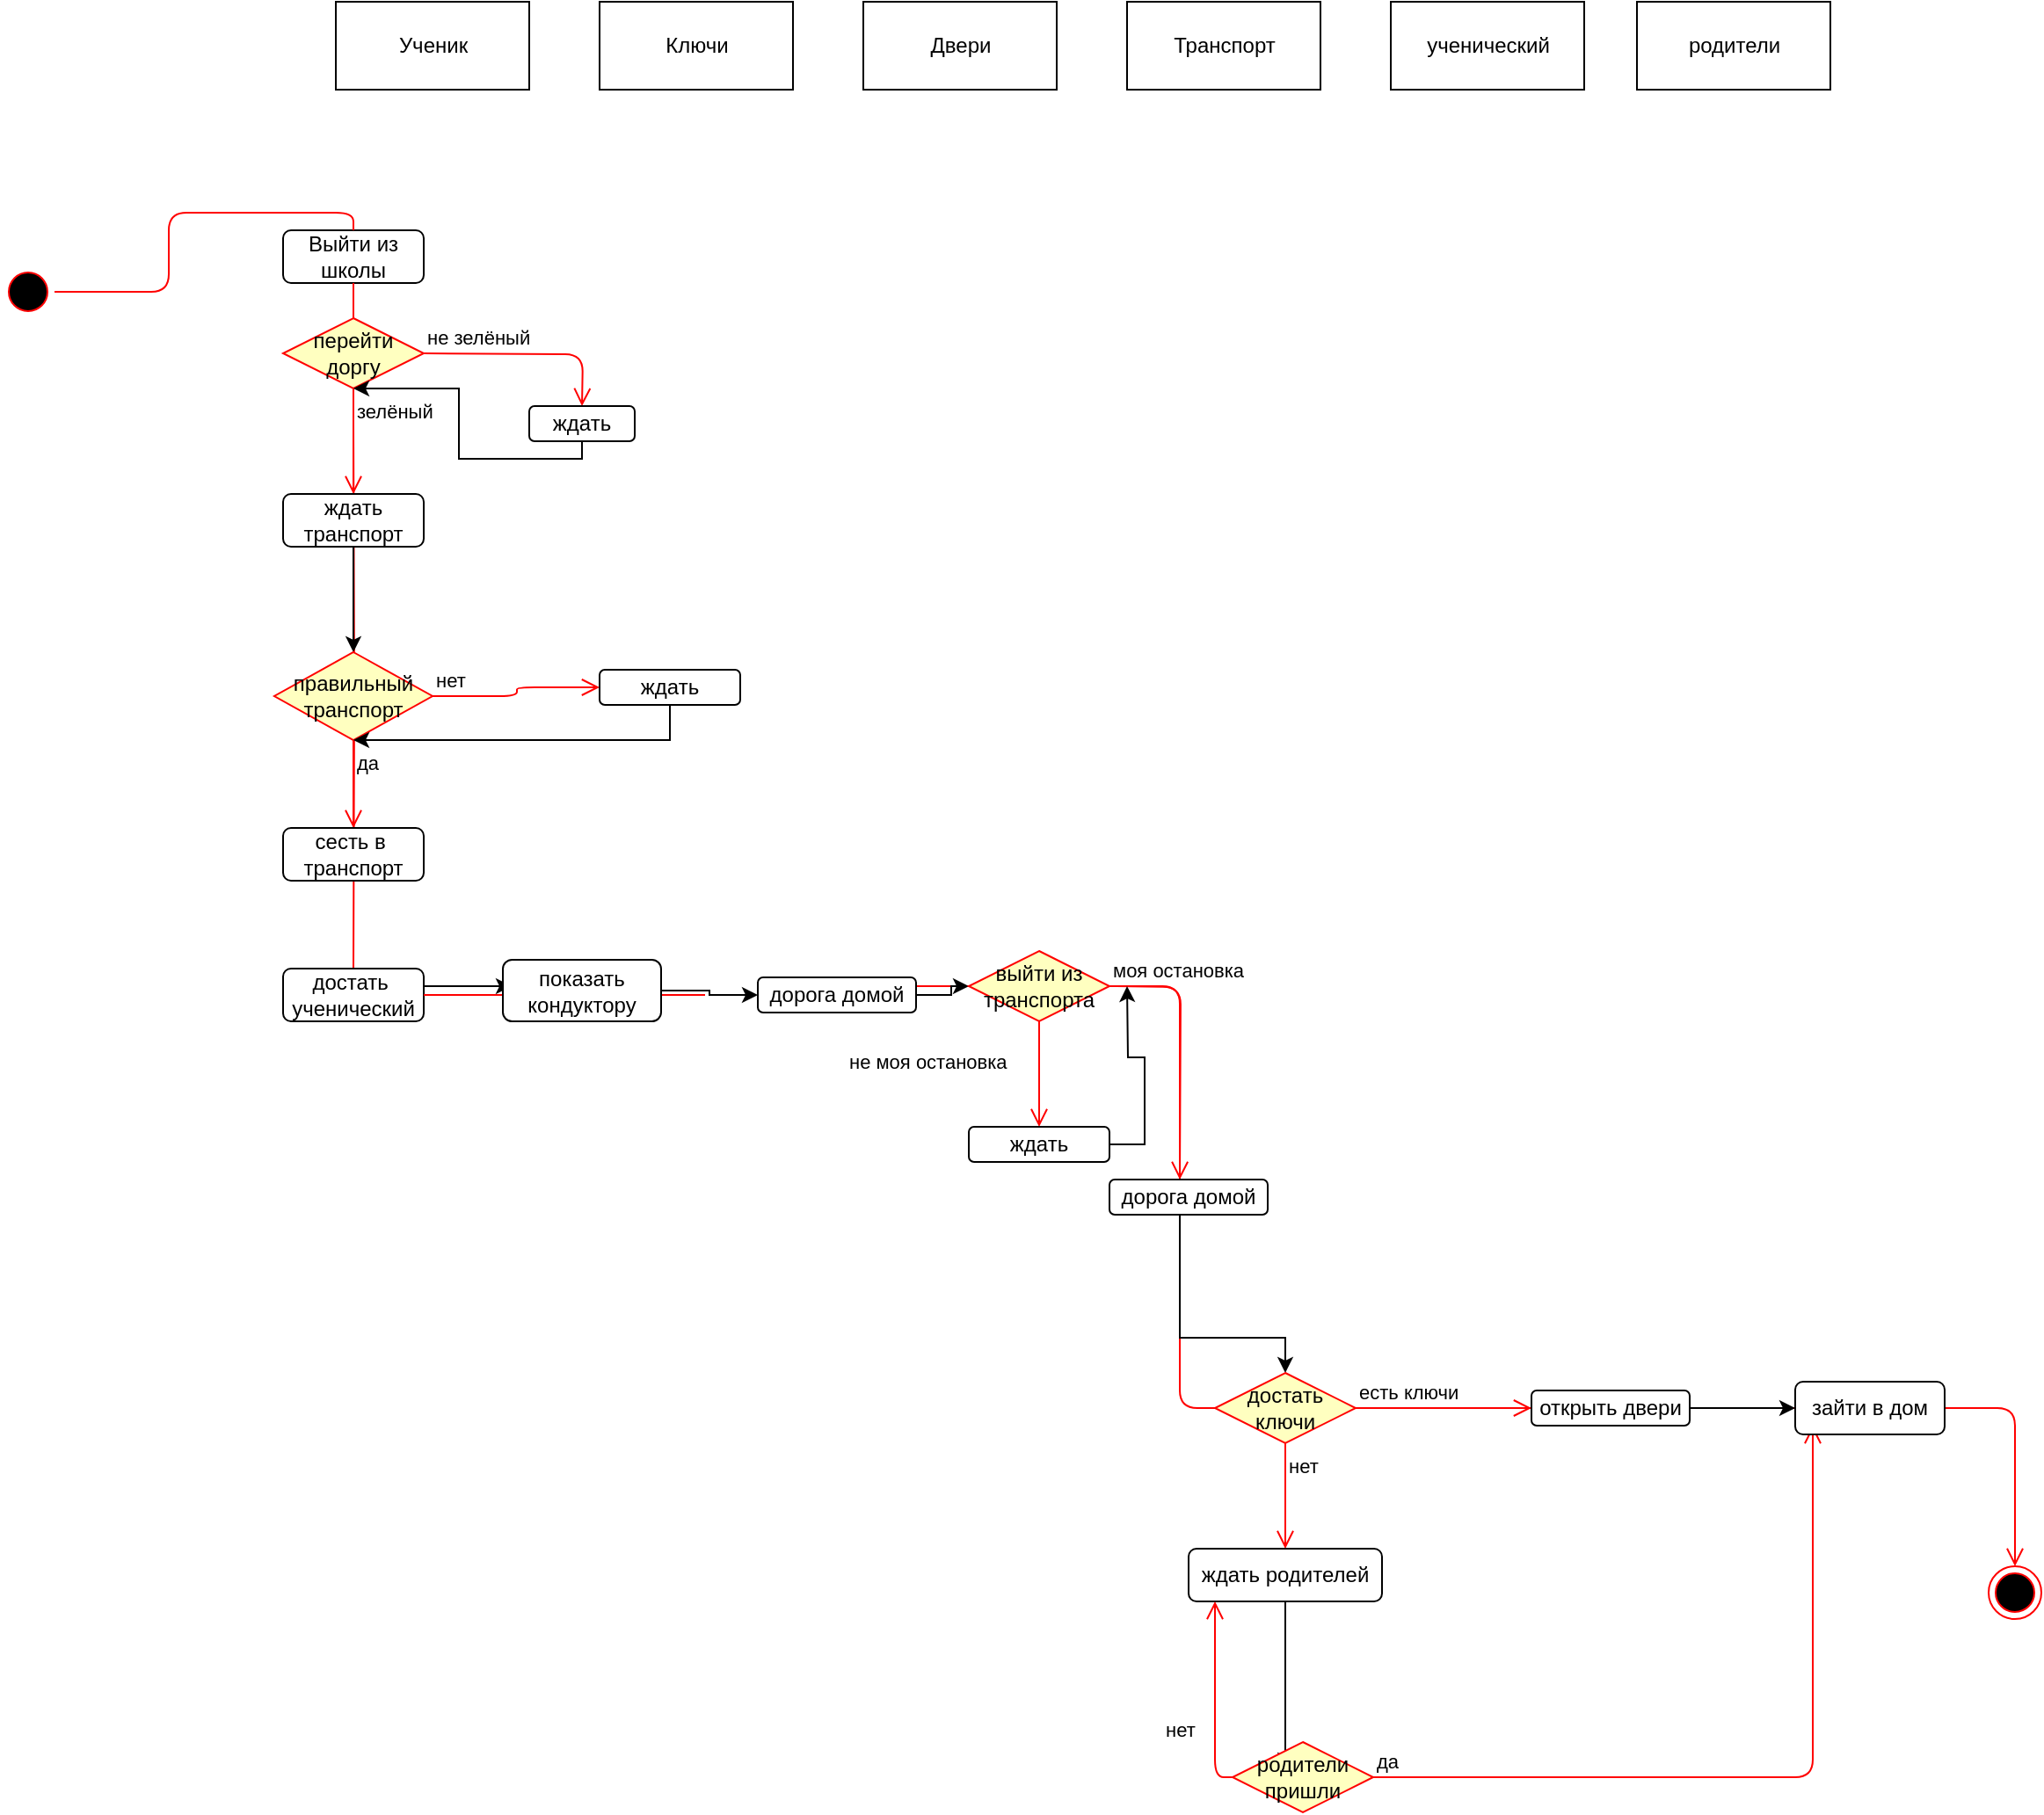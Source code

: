 <mxfile version="15.0.6" type="github">
  <diagram id="dPx1BanEFeqwt0Gdh56V" name="Page-1">
    <mxGraphModel dx="1444" dy="794" grid="1" gridSize="10" guides="1" tooltips="1" connect="1" arrows="1" fold="1" page="1" pageScale="1" pageWidth="827" pageHeight="1169" math="0" shadow="0">
      <root>
        <mxCell id="0" />
        <mxCell id="1" parent="0" />
        <mxCell id="PFJjWM5bLEtQz6PS02UN-39" value="" style="edgeStyle=orthogonalEdgeStyle;html=1;verticalAlign=bottom;endArrow=none;endSize=8;strokeColor=#ff0000;entryX=0.5;entryY=0;entryDx=0;entryDy=0;startArrow=none;" edge="1" parent="1" target="PFJjWM5bLEtQz6PS02UN-37">
          <mxGeometry relative="1" as="geometry">
            <mxPoint x="695" y="880" as="targetPoint" />
            <mxPoint x="230" y="320" as="sourcePoint" />
            <Array as="points" />
          </mxGeometry>
        </mxCell>
        <mxCell id="PFJjWM5bLEtQz6PS02UN-4" value="" style="ellipse;html=1;shape=startState;fillColor=#000000;strokeColor=#ff0000;" vertex="1" parent="1">
          <mxGeometry x="30" y="230" width="30" height="30" as="geometry" />
        </mxCell>
        <mxCell id="PFJjWM5bLEtQz6PS02UN-5" value="" style="edgeStyle=orthogonalEdgeStyle;html=1;verticalAlign=bottom;endArrow=open;endSize=8;strokeColor=#ff0000;entryX=0.5;entryY=0;entryDx=0;entryDy=0;startArrow=none;" edge="1" source="PFJjWM5bLEtQz6PS02UN-53" parent="1" target="PFJjWM5bLEtQz6PS02UN-6">
          <mxGeometry relative="1" as="geometry">
            <mxPoint x="440" y="750" as="targetPoint" />
            <mxPoint x="230" y="320" as="sourcePoint" />
            <Array as="points">
              <mxPoint x="700" y="640" />
              <mxPoint x="700" y="880" />
            </Array>
          </mxGeometry>
        </mxCell>
        <mxCell id="PFJjWM5bLEtQz6PS02UN-6" value="" style="ellipse;html=1;shape=endState;fillColor=#000000;strokeColor=#ff0000;" vertex="1" parent="1">
          <mxGeometry x="1160" y="970" width="30" height="30" as="geometry" />
        </mxCell>
        <mxCell id="PFJjWM5bLEtQz6PS02UN-7" value="Ученик" style="html=1;" vertex="1" parent="1">
          <mxGeometry x="220" y="80" width="110" height="50" as="geometry" />
        </mxCell>
        <mxCell id="PFJjWM5bLEtQz6PS02UN-8" value="Ключи" style="html=1;" vertex="1" parent="1">
          <mxGeometry x="370" y="80" width="110" height="50" as="geometry" />
        </mxCell>
        <mxCell id="PFJjWM5bLEtQz6PS02UN-10" value="Двери" style="html=1;" vertex="1" parent="1">
          <mxGeometry x="520" y="80" width="110" height="50" as="geometry" />
        </mxCell>
        <mxCell id="PFJjWM5bLEtQz6PS02UN-11" value="Выйти из школы" style="rounded=1;whiteSpace=wrap;html=1;" vertex="1" parent="1">
          <mxGeometry x="190" y="210" width="80" height="30" as="geometry" />
        </mxCell>
        <mxCell id="PFJjWM5bLEtQz6PS02UN-12" value="" style="edgeStyle=orthogonalEdgeStyle;html=1;verticalAlign=bottom;endArrow=none;endSize=8;strokeColor=#ff0000;entryX=0.5;entryY=0;entryDx=0;entryDy=0;" edge="1" parent="1" source="PFJjWM5bLEtQz6PS02UN-4" target="PFJjWM5bLEtQz6PS02UN-11">
          <mxGeometry relative="1" as="geometry">
            <mxPoint x="695" y="880" as="targetPoint" />
            <mxPoint x="60" y="245" as="sourcePoint" />
            <Array as="points" />
          </mxGeometry>
        </mxCell>
        <mxCell id="PFJjWM5bLEtQz6PS02UN-14" value="" style="edgeStyle=orthogonalEdgeStyle;html=1;verticalAlign=bottom;endArrow=none;endSize=8;strokeColor=#ff0000;entryX=0.5;entryY=0;entryDx=0;entryDy=0;startArrow=none;" edge="1" parent="1" source="PFJjWM5bLEtQz6PS02UN-11">
          <mxGeometry relative="1" as="geometry">
            <mxPoint x="230" y="320" as="targetPoint" />
            <mxPoint x="230" y="260" as="sourcePoint" />
            <Array as="points">
              <mxPoint x="230" y="320" />
              <mxPoint x="230" y="320" />
            </Array>
          </mxGeometry>
        </mxCell>
        <mxCell id="PFJjWM5bLEtQz6PS02UN-20" value="перейти&lt;br&gt;доргу" style="rhombus;whiteSpace=wrap;html=1;fillColor=#ffffc0;strokeColor=#ff0000;" vertex="1" parent="1">
          <mxGeometry x="190" y="260" width="80" height="40" as="geometry" />
        </mxCell>
        <mxCell id="PFJjWM5bLEtQz6PS02UN-21" value="не зелёный" style="edgeStyle=orthogonalEdgeStyle;html=1;align=left;verticalAlign=bottom;endArrow=open;endSize=8;strokeColor=#ff0000;" edge="1" parent="1">
          <mxGeometry x="-1" relative="1" as="geometry">
            <mxPoint x="360" y="310" as="targetPoint" />
            <mxPoint x="270" y="280" as="sourcePoint" />
          </mxGeometry>
        </mxCell>
        <mxCell id="PFJjWM5bLEtQz6PS02UN-22" value="зелёный" style="edgeStyle=orthogonalEdgeStyle;html=1;align=left;verticalAlign=top;endArrow=open;endSize=8;strokeColor=#ff0000;" edge="1" source="PFJjWM5bLEtQz6PS02UN-20" parent="1">
          <mxGeometry x="-1" relative="1" as="geometry">
            <mxPoint x="230" y="360" as="targetPoint" />
          </mxGeometry>
        </mxCell>
        <mxCell id="PFJjWM5bLEtQz6PS02UN-25" value="" style="edgeStyle=orthogonalEdgeStyle;rounded=0;orthogonalLoop=1;jettySize=auto;html=1;entryX=0.5;entryY=1;entryDx=0;entryDy=0;" edge="1" parent="1" source="PFJjWM5bLEtQz6PS02UN-23" target="PFJjWM5bLEtQz6PS02UN-20">
          <mxGeometry relative="1" as="geometry">
            <mxPoint x="190" y="320" as="targetPoint" />
            <Array as="points">
              <mxPoint x="360" y="340" />
              <mxPoint x="290" y="340" />
              <mxPoint x="290" y="300" />
            </Array>
          </mxGeometry>
        </mxCell>
        <mxCell id="PFJjWM5bLEtQz6PS02UN-23" value="ждать" style="rounded=1;whiteSpace=wrap;html=1;" vertex="1" parent="1">
          <mxGeometry x="330" y="310" width="60" height="20" as="geometry" />
        </mxCell>
        <mxCell id="PFJjWM5bLEtQz6PS02UN-28" value="" style="edgeStyle=orthogonalEdgeStyle;rounded=0;orthogonalLoop=1;jettySize=auto;html=1;entryX=0.5;entryY=0;entryDx=0;entryDy=0;" edge="1" parent="1" source="PFJjWM5bLEtQz6PS02UN-26" target="PFJjWM5bLEtQz6PS02UN-30">
          <mxGeometry relative="1" as="geometry">
            <mxPoint x="230" y="455" as="targetPoint" />
          </mxGeometry>
        </mxCell>
        <mxCell id="PFJjWM5bLEtQz6PS02UN-26" value="ждать транспорт" style="rounded=1;whiteSpace=wrap;html=1;" vertex="1" parent="1">
          <mxGeometry x="190" y="360" width="80" height="30" as="geometry" />
        </mxCell>
        <mxCell id="PFJjWM5bLEtQz6PS02UN-29" value="Транспорт" style="html=1;" vertex="1" parent="1">
          <mxGeometry x="670" y="80" width="110" height="50" as="geometry" />
        </mxCell>
        <mxCell id="PFJjWM5bLEtQz6PS02UN-30" value="правильный&lt;br&gt;транспорт" style="rhombus;whiteSpace=wrap;html=1;fillColor=#ffffc0;strokeColor=#ff0000;" vertex="1" parent="1">
          <mxGeometry x="185" y="450" width="90" height="50" as="geometry" />
        </mxCell>
        <mxCell id="PFJjWM5bLEtQz6PS02UN-31" value="нет" style="edgeStyle=orthogonalEdgeStyle;html=1;align=left;verticalAlign=bottom;endArrow=open;endSize=8;strokeColor=#ff0000;" edge="1" source="PFJjWM5bLEtQz6PS02UN-30" parent="1">
          <mxGeometry x="-1" relative="1" as="geometry">
            <mxPoint x="370" y="470" as="targetPoint" />
            <Array as="points">
              <mxPoint x="323" y="475" />
              <mxPoint x="323" y="470" />
            </Array>
          </mxGeometry>
        </mxCell>
        <mxCell id="PFJjWM5bLEtQz6PS02UN-32" value="да" style="edgeStyle=orthogonalEdgeStyle;html=1;align=left;verticalAlign=top;endArrow=open;endSize=8;strokeColor=#ff0000;" edge="1" source="PFJjWM5bLEtQz6PS02UN-30" parent="1">
          <mxGeometry x="-1" relative="1" as="geometry">
            <mxPoint x="230" y="550" as="targetPoint" />
          </mxGeometry>
        </mxCell>
        <mxCell id="PFJjWM5bLEtQz6PS02UN-33" value="сесть в&amp;nbsp;&lt;br&gt;транспорт" style="rounded=1;whiteSpace=wrap;html=1;" vertex="1" parent="1">
          <mxGeometry x="190" y="550" width="80" height="30" as="geometry" />
        </mxCell>
        <mxCell id="PFJjWM5bLEtQz6PS02UN-36" value="" style="edgeStyle=orthogonalEdgeStyle;rounded=0;orthogonalLoop=1;jettySize=auto;html=1;" edge="1" parent="1" source="PFJjWM5bLEtQz6PS02UN-34">
          <mxGeometry relative="1" as="geometry">
            <mxPoint x="230" y="500" as="targetPoint" />
            <Array as="points">
              <mxPoint x="410" y="500" />
            </Array>
          </mxGeometry>
        </mxCell>
        <mxCell id="PFJjWM5bLEtQz6PS02UN-34" value="ждать" style="rounded=1;whiteSpace=wrap;html=1;" vertex="1" parent="1">
          <mxGeometry x="370" y="460" width="80" height="20" as="geometry" />
        </mxCell>
        <mxCell id="PFJjWM5bLEtQz6PS02UN-43" value="" style="edgeStyle=orthogonalEdgeStyle;rounded=0;orthogonalLoop=1;jettySize=auto;html=1;" edge="1" parent="1" source="PFJjWM5bLEtQz6PS02UN-37">
          <mxGeometry relative="1" as="geometry">
            <mxPoint x="320" y="640" as="targetPoint" />
            <Array as="points">
              <mxPoint x="280" y="640" />
              <mxPoint x="280" y="640" />
            </Array>
          </mxGeometry>
        </mxCell>
        <mxCell id="PFJjWM5bLEtQz6PS02UN-37" value="достать&amp;nbsp;&lt;br&gt;ученический" style="rounded=1;whiteSpace=wrap;html=1;" vertex="1" parent="1">
          <mxGeometry x="190" y="630" width="80" height="30" as="geometry" />
        </mxCell>
        <mxCell id="PFJjWM5bLEtQz6PS02UN-49" value="ученический" style="html=1;" vertex="1" parent="1">
          <mxGeometry x="820" y="80" width="110" height="50" as="geometry" />
        </mxCell>
        <mxCell id="PFJjWM5bLEtQz6PS02UN-60" value="" style="edgeStyle=orthogonalEdgeStyle;rounded=0;orthogonalLoop=1;jettySize=auto;html=1;" edge="1" parent="1" source="PFJjWM5bLEtQz6PS02UN-53" target="PFJjWM5bLEtQz6PS02UN-57">
          <mxGeometry relative="1" as="geometry" />
        </mxCell>
        <mxCell id="PFJjWM5bLEtQz6PS02UN-53" value="дорога домой" style="rounded=1;whiteSpace=wrap;html=1;" vertex="1" parent="1">
          <mxGeometry x="460" y="635" width="90" height="20" as="geometry" />
        </mxCell>
        <mxCell id="PFJjWM5bLEtQz6PS02UN-55" value="" style="edgeStyle=orthogonalEdgeStyle;html=1;verticalAlign=bottom;endArrow=none;endSize=8;strokeColor=#ff0000;startArrow=none;" edge="1" parent="1" source="PFJjWM5bLEtQz6PS02UN-37">
          <mxGeometry relative="1" as="geometry">
            <mxPoint x="430" y="645" as="targetPoint" />
            <mxPoint x="270" y="640" as="sourcePoint" />
            <Array as="points" />
          </mxGeometry>
        </mxCell>
        <mxCell id="PFJjWM5bLEtQz6PS02UN-56" value="" style="edgeStyle=orthogonalEdgeStyle;rounded=0;orthogonalLoop=1;jettySize=auto;html=1;" edge="1" parent="1" source="PFJjWM5bLEtQz6PS02UN-51" target="PFJjWM5bLEtQz6PS02UN-53">
          <mxGeometry relative="1" as="geometry" />
        </mxCell>
        <mxCell id="PFJjWM5bLEtQz6PS02UN-51" value="показать кондуктору" style="rounded=1;whiteSpace=wrap;html=1;" vertex="1" parent="1">
          <mxGeometry x="315" y="625" width="90" height="35" as="geometry" />
        </mxCell>
        <mxCell id="PFJjWM5bLEtQz6PS02UN-57" value="выйти из&lt;br&gt;транспорта" style="rhombus;whiteSpace=wrap;html=1;fillColor=#ffffc0;strokeColor=#ff0000;" vertex="1" parent="1">
          <mxGeometry x="580" y="620" width="80" height="40" as="geometry" />
        </mxCell>
        <mxCell id="PFJjWM5bLEtQz6PS02UN-58" value="моя остановка" style="edgeStyle=orthogonalEdgeStyle;html=1;align=left;verticalAlign=bottom;endArrow=open;endSize=8;strokeColor=#ff0000;" edge="1" parent="1">
          <mxGeometry x="-1" relative="1" as="geometry">
            <mxPoint x="700" y="750" as="targetPoint" />
            <mxPoint x="660" y="640" as="sourcePoint" />
          </mxGeometry>
        </mxCell>
        <mxCell id="PFJjWM5bLEtQz6PS02UN-59" value="не моя остановка" style="edgeStyle=orthogonalEdgeStyle;html=1;align=left;verticalAlign=top;endArrow=open;endSize=8;strokeColor=#ff0000;" edge="1" source="PFJjWM5bLEtQz6PS02UN-57" parent="1">
          <mxGeometry x="-0.667" y="-110" relative="1" as="geometry">
            <mxPoint x="620" y="720" as="targetPoint" />
            <mxPoint as="offset" />
          </mxGeometry>
        </mxCell>
        <mxCell id="PFJjWM5bLEtQz6PS02UN-64" value="" style="edgeStyle=orthogonalEdgeStyle;rounded=0;orthogonalLoop=1;jettySize=auto;html=1;" edge="1" parent="1" source="PFJjWM5bLEtQz6PS02UN-61">
          <mxGeometry relative="1" as="geometry">
            <mxPoint x="670" y="640" as="targetPoint" />
          </mxGeometry>
        </mxCell>
        <mxCell id="PFJjWM5bLEtQz6PS02UN-61" value="ждать" style="rounded=1;whiteSpace=wrap;html=1;" vertex="1" parent="1">
          <mxGeometry x="580" y="720" width="80" height="20" as="geometry" />
        </mxCell>
        <mxCell id="PFJjWM5bLEtQz6PS02UN-67" value="" style="edgeStyle=orthogonalEdgeStyle;rounded=0;orthogonalLoop=1;jettySize=auto;html=1;" edge="1" parent="1" source="PFJjWM5bLEtQz6PS02UN-65">
          <mxGeometry relative="1" as="geometry">
            <mxPoint x="760" y="860" as="targetPoint" />
            <Array as="points">
              <mxPoint x="700" y="840" />
              <mxPoint x="760" y="840" />
            </Array>
          </mxGeometry>
        </mxCell>
        <mxCell id="PFJjWM5bLEtQz6PS02UN-65" value="дорога домой" style="rounded=1;whiteSpace=wrap;html=1;" vertex="1" parent="1">
          <mxGeometry x="660" y="750" width="90" height="20" as="geometry" />
        </mxCell>
        <mxCell id="PFJjWM5bLEtQz6PS02UN-71" value="достать ключи" style="rhombus;whiteSpace=wrap;html=1;fillColor=#ffffc0;strokeColor=#ff0000;" vertex="1" parent="1">
          <mxGeometry x="720" y="860" width="80" height="40" as="geometry" />
        </mxCell>
        <mxCell id="PFJjWM5bLEtQz6PS02UN-72" value="есть ключи" style="edgeStyle=orthogonalEdgeStyle;html=1;align=left;verticalAlign=bottom;endArrow=open;endSize=8;strokeColor=#ff0000;" edge="1" source="PFJjWM5bLEtQz6PS02UN-71" parent="1">
          <mxGeometry x="-1" relative="1" as="geometry">
            <mxPoint x="900" y="880" as="targetPoint" />
          </mxGeometry>
        </mxCell>
        <mxCell id="PFJjWM5bLEtQz6PS02UN-73" value="нет" style="edgeStyle=orthogonalEdgeStyle;html=1;align=left;verticalAlign=top;endArrow=open;endSize=8;strokeColor=#ff0000;" edge="1" source="PFJjWM5bLEtQz6PS02UN-71" parent="1">
          <mxGeometry x="-1" relative="1" as="geometry">
            <mxPoint x="760" y="960" as="targetPoint" />
          </mxGeometry>
        </mxCell>
        <mxCell id="PFJjWM5bLEtQz6PS02UN-83" value="" style="edgeStyle=orthogonalEdgeStyle;rounded=0;orthogonalLoop=1;jettySize=auto;html=1;" edge="1" parent="1" source="PFJjWM5bLEtQz6PS02UN-74" target="PFJjWM5bLEtQz6PS02UN-82">
          <mxGeometry relative="1" as="geometry" />
        </mxCell>
        <mxCell id="PFJjWM5bLEtQz6PS02UN-74" value="открыть двери" style="rounded=1;whiteSpace=wrap;html=1;" vertex="1" parent="1">
          <mxGeometry x="900" y="870" width="90" height="20" as="geometry" />
        </mxCell>
        <mxCell id="PFJjWM5bLEtQz6PS02UN-75" value="родители" style="html=1;" vertex="1" parent="1">
          <mxGeometry x="960" y="80" width="110" height="50" as="geometry" />
        </mxCell>
        <mxCell id="PFJjWM5bLEtQz6PS02UN-78" value="" style="edgeStyle=orthogonalEdgeStyle;rounded=0;orthogonalLoop=1;jettySize=auto;html=1;" edge="1" parent="1" source="PFJjWM5bLEtQz6PS02UN-76">
          <mxGeometry relative="1" as="geometry">
            <mxPoint x="760" y="1085" as="targetPoint" />
          </mxGeometry>
        </mxCell>
        <mxCell id="PFJjWM5bLEtQz6PS02UN-76" value="ждать родителей" style="rounded=1;whiteSpace=wrap;html=1;" vertex="1" parent="1">
          <mxGeometry x="705" y="960" width="110" height="30" as="geometry" />
        </mxCell>
        <mxCell id="PFJjWM5bLEtQz6PS02UN-79" value="родители пришли" style="rhombus;whiteSpace=wrap;html=1;fillColor=#ffffc0;strokeColor=#ff0000;" vertex="1" parent="1">
          <mxGeometry x="730" y="1070" width="80" height="40" as="geometry" />
        </mxCell>
        <mxCell id="PFJjWM5bLEtQz6PS02UN-80" value="да" style="edgeStyle=orthogonalEdgeStyle;html=1;align=left;verticalAlign=bottom;endArrow=open;endSize=8;strokeColor=#ff0000;" edge="1" source="PFJjWM5bLEtQz6PS02UN-79" parent="1">
          <mxGeometry x="-1" relative="1" as="geometry">
            <mxPoint x="1060" y="890" as="targetPoint" />
            <Array as="points">
              <mxPoint x="1060" y="1090" />
            </Array>
          </mxGeometry>
        </mxCell>
        <mxCell id="PFJjWM5bLEtQz6PS02UN-81" value="нет" style="edgeStyle=orthogonalEdgeStyle;html=1;align=left;verticalAlign=top;endArrow=open;endSize=8;strokeColor=#ff0000;" edge="1" source="PFJjWM5bLEtQz6PS02UN-79" parent="1">
          <mxGeometry x="-0.091" y="30" relative="1" as="geometry">
            <mxPoint x="720" y="990" as="targetPoint" />
            <mxPoint as="offset" />
          </mxGeometry>
        </mxCell>
        <mxCell id="PFJjWM5bLEtQz6PS02UN-82" value="зайти в дом" style="rounded=1;whiteSpace=wrap;html=1;" vertex="1" parent="1">
          <mxGeometry x="1050" y="865" width="85" height="30" as="geometry" />
        </mxCell>
      </root>
    </mxGraphModel>
  </diagram>
</mxfile>
